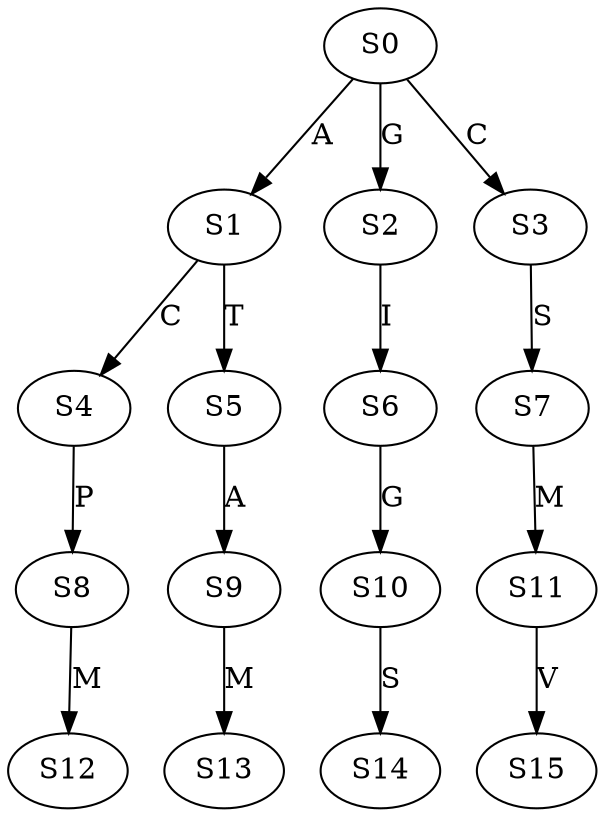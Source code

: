 strict digraph  {
	S0 -> S1 [ label = A ];
	S0 -> S2 [ label = G ];
	S0 -> S3 [ label = C ];
	S1 -> S4 [ label = C ];
	S1 -> S5 [ label = T ];
	S2 -> S6 [ label = I ];
	S3 -> S7 [ label = S ];
	S4 -> S8 [ label = P ];
	S5 -> S9 [ label = A ];
	S6 -> S10 [ label = G ];
	S7 -> S11 [ label = M ];
	S8 -> S12 [ label = M ];
	S9 -> S13 [ label = M ];
	S10 -> S14 [ label = S ];
	S11 -> S15 [ label = V ];
}
